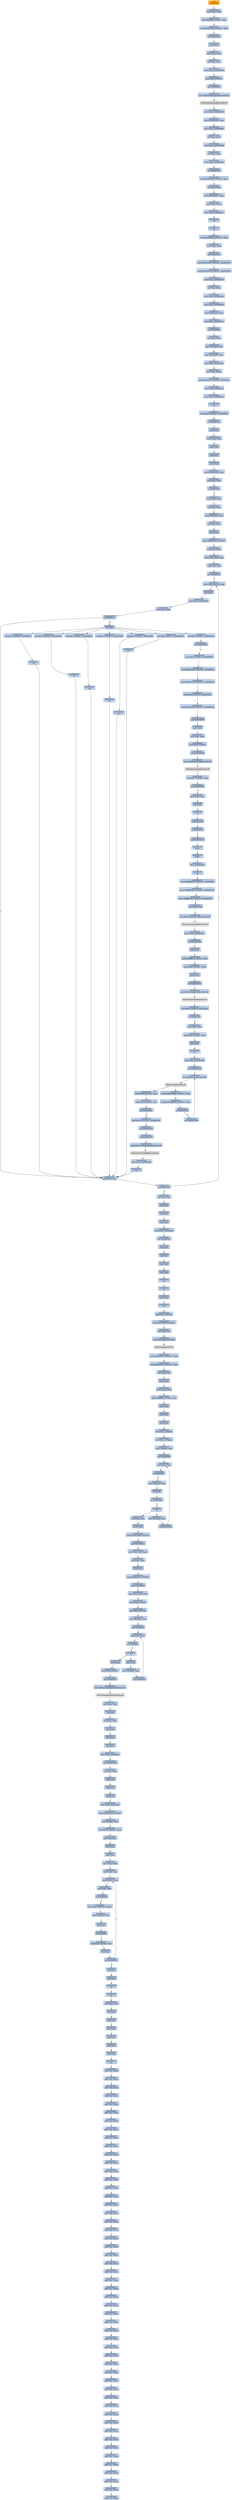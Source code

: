 digraph G {
node[shape=rectangle,style=filled,fillcolor=lightsteelblue,color=lightsteelblue]
bgcolor="transparent"
a0x004035c8pushl_ebp[label="start\npushl %ebp",fillcolor="orange",color="lightgrey"];
a0x004035c9movl_esp_ebp[label="0x004035c9\nmovl %esp, %ebp"];
a0x004035cbaddl_0xfffffff0UINT8_esp[label="0x004035cb\naddl $0xfffffff0<UINT8>, %esp"];
a0x004035cemovl_0x403580UINT32_eax[label="0x004035ce\nmovl $0x403580<UINT32>, %eax"];
a0x004035d3call_0x00403314[label="0x004035d3\ncall 0x00403314"];
a0x00403314pushl_ebx[label="0x00403314\npushl %ebx"];
a0x00403315movl_eax_ebx[label="0x00403315\nmovl %eax, %ebx"];
a0x00403317xorl_eax_eax[label="0x00403317\nxorl %eax, %eax"];
a0x00403319movl_eax_0x00404084[label="0x00403319\nmovl %eax, 0x00404084"];
a0x0040331epushl_0x0UINT8[label="0x0040331e\npushl $0x0<UINT8>"];
a0x00403320call_0x00403250[label="0x00403320\ncall 0x00403250"];
a0x00403250jmp_GetModuleHandleA_kernel32_dll[label="0x00403250\njmp GetModuleHandleA@kernel32.dll"];
GetModuleHandleA_kernel32_dll[label="GetModuleHandleA@kernel32.dll",fillcolor="lightgrey",color="lightgrey"];
a0x00403325movl_eax_0x00405650[label="0x00403325\nmovl %eax, 0x00405650"];
a0x0040332amovl_0x00405650_eax[label="0x0040332a\nmovl 0x00405650, %eax"];
a0x0040332fmovl_eax_0x0040408c[label="0x0040332f\nmovl %eax, 0x0040408c"];
a0x00403334xorl_eax_eax[label="0x00403334\nxorl %eax, %eax"];
a0x00403336movl_eax_0x00404090[label="0x00403336\nmovl %eax, 0x00404090"];
a0x0040333bxorl_eax_eax[label="0x0040333b\nxorl %eax, %eax"];
a0x0040333dmovl_eax_0x00404094[label="0x0040333d\nmovl %eax, 0x00404094"];
a0x00403342call_0x00403308[label="0x00403342\ncall 0x00403308"];
a0x00403308movl_0x404088UINT32_eax[label="0x00403308\nmovl $0x404088<UINT32>, %eax"];
a0x0040330dcall_0x00403034[label="0x0040330d\ncall 0x00403034"];
a0x00403034movl_0x0040401c_edx[label="0x00403034\nmovl 0x0040401c, %edx"];
a0x0040303amovl_edx_eax_[label="0x0040303a\nmovl %edx, (%eax)"];
a0x0040303cmovl_eax_0x0040401c[label="0x0040303c\nmovl %eax, 0x0040401c"];
a0x00403041ret[label="0x00403041\nret"];
a0x00403312ret[label="0x00403312\nret"];
a0x00403347movl_0x404088UINT32_edx[label="0x00403347\nmovl $0x404088<UINT32>, %edx"];
a0x0040334cmovl_ebx_eax[label="0x0040334c\nmovl %ebx, %eax"];
a0x0040334ecall_0x00402ca4[label="0x0040334e\ncall 0x00402ca4"];
a0x00402ca4movl_0x401008UINT32_0x00405010[label="0x00402ca4\nmovl $0x401008<UINT32>, 0x00405010"];
a0x00402caemovl_0x401010UINT32_0x00405014[label="0x00402cae\nmovl $0x401010<UINT32>, 0x00405014"];
a0x00402cb8movl_eax_0x00405628[label="0x00402cb8\nmovl %eax, 0x00405628"];
a0x00402cbdxorl_eax_eax[label="0x00402cbd\nxorl %eax, %eax"];
a0x00402cbfmovl_eax_0x0040562c[label="0x00402cbf\nmovl %eax, 0x0040562c"];
a0x00402cc4movl_edx_0x00405630[label="0x00402cc4\nmovl %edx, 0x00405630"];
a0x00402ccamovl_0x4edx__eax[label="0x00402cca\nmovl 0x4(%edx), %eax"];
a0x00402ccdmovl_eax_0x0040501c[label="0x00402ccd\nmovl %eax, 0x0040501c"];
a0x00402cd2call_0x00402b9c[label="0x00402cd2\ncall 0x00402b9c"];
a0x00402b9cxorl_edx_edx[label="0x00402b9c\nxorl %edx, %edx"];
a0x00402b9eleal__12ebp__eax[label="0x00402b9e\nleal -12(%ebp), %eax"];
a0x00402ba1movl_fs_edx__ecx[label="0x00402ba1\nmovl %fs:(%edx), %ecx"];
a0x00402ba4movl_eax_fs_edx_[label="0x00402ba4\nmovl %eax, %fs:(%edx)"];
a0x00402ba7movl_ecx_eax_[label="0x00402ba7\nmovl %ecx, (%eax)"];
a0x00402ba9movl_0x402afcUINT32_0x4eax_[label="0x00402ba9\nmovl $0x402afc<UINT32>, 0x4(%eax)"];
a0x00402bb0movl_ebp_0x8eax_[label="0x00402bb0\nmovl %ebp, 0x8(%eax)"];
a0x00402bb3movl_eax_0x00405624[label="0x00402bb3\nmovl %eax, 0x00405624"];
a0x00402bb8ret[label="0x00402bb8\nret"];
a0x00402cd7movb_0x0UINT8_0x00405024[label="0x00402cd7\nmovb $0x0<UINT8>, 0x00405024"];
a0x00402cdecall_0x00402c44[label="0x00402cde\ncall 0x00402c44"];
a0x00402c44pushl_ebp[label="0x00402c44\npushl %ebp"];
a0x00402c45movl_esp_ebp[label="0x00402c45\nmovl %esp, %ebp"];
a0x00402c47pushl_ebx[label="0x00402c47\npushl %ebx"];
a0x00402c48pushl_esi[label="0x00402c48\npushl %esi"];
a0x00402c49pushl_edi[label="0x00402c49\npushl %edi"];
a0x00402c4amovl_0x00405628_eax[label="0x00402c4a\nmovl 0x00405628, %eax"];
a0x00402c4ftestl_eax_eax[label="0x00402c4f\ntestl %eax, %eax"];
a0x00402c51je_0x00402c9e[label="0x00402c51\nje 0x00402c9e"];
a0x00402c53movl_eax__esi[label="0x00402c53\nmovl (%eax), %esi"];
a0x00402c55xorl_ebx_ebx[label="0x00402c55\nxorl %ebx, %ebx"];
a0x00402c57movl_0x4eax__edi[label="0x00402c57\nmovl 0x4(%eax), %edi"];
a0x00402c5axorl_edx_edx[label="0x00402c5a\nxorl %edx, %edx"];
a0x00402c5cpushl_ebp[label="0x00402c5c\npushl %ebp"];
a0x00402c5dpushl_0x402c8aUINT32[label="0x00402c5d\npushl $0x402c8a<UINT32>"];
a0x00402c62pushl_fs_edx_[label="0x00402c62\npushl %fs:(%edx)"];
a0x00402c65movl_esp_fs_edx_[label="0x00402c65\nmovl %esp, %fs:(%edx)"];
a0x00402c68cmpl_ebx_esi[label="0x00402c68\ncmpl %ebx, %esi"];
a0x00402c6ajle_0x00402c80[label="0x00402c6a\njle 0x00402c80"];
a0x00402c6cmovl_ediebx8__eax[label="0x00402c6c\nmovl (%edi,%ebx,8), %eax"];
a0x00402c6fincl_ebx[label="0x00402c6f\nincl %ebx"];
a0x00402c70movl_ebx_0x0040562c[label="0x00402c70\nmovl %ebx, 0x0040562c"];
a0x00402c76testl_eax_eax[label="0x00402c76\ntestl %eax, %eax"];
a0x00402c78je_0x00402c7c[label="0x00402c78\nje 0x00402c7c"];
a0x00402c7acall_eax[label="0x00402c7a\ncall %eax"];
a0x00403388subl_0x1UINT8_0x00405654[label="0x00403388\nsubl $0x1<UINT8>, 0x00405654"];
a0x0040338fret[label="0x0040338f\nret"];
a0x00402c7ccmpl_ebx_esi[label="0x00402c7c\ncmpl %ebx, %esi"];
a0x00402c7ejg_0x00402c6c[label="0x00402c7e\njg 0x00402c6c"];
a0x0040317csubl_0x1UINT8_0x004055a4[label="0x0040317c\nsubl $0x1<UINT8>, 0x004055a4"];
a0x00403183jae_0x0040324e[label="0x00403183\njae 0x0040324e"];
a0x00403189movb_0x2UINT8_0x00404008[label="0x00403189\nmovb $0x2<UINT8>, 0x00404008"];
a0x00403190movl_0x401008UINT32_0x00405010[label="0x00403190\nmovl $0x401008<UINT32>, 0x00405010"];
a0x0040319amovl_0x401010UINT32_0x00405014[label="0x0040319a\nmovl $0x401010<UINT32>, 0x00405014"];
a0x004031a4movb_0x2UINT8_0x00405036[label="0x004031a4\nmovb $0x2<UINT8>, 0x00405036"];
a0x004031abmovl_0x402fd0UINT32_0x00405000[label="0x004031ab\nmovl $0x402fd0<UINT32>, 0x00405000"];
a0x004031b5call_0x00402660[label="0x004031b5\ncall 0x00402660"];
a0x00402660pushl_ebx[label="0x00402660\npushl %ebx"];
a0x00402661xorl_ebx_ebx[label="0x00402661\nxorl %ebx, %ebx"];
a0x00402663pushl_0x0UINT8[label="0x00402663\npushl $0x0<UINT8>"];
a0x00402665call_0x00402658[label="0x00402665\ncall 0x00402658"];
a0x00402658jmp_GetKeyboardType_user32_dll[label="0x00402658\njmp GetKeyboardType@user32.dll"];
GetKeyboardType_user32_dll[label="GetKeyboardType@user32.dll",fillcolor="lightgrey",color="lightgrey"];
a0x0040266acmpl_0x7UINT8_eax[label="0x0040266a\ncmpl $0x7<UINT8>, %eax"];
a0x0040266djne_0x0040268b[label="0x0040266d\njne 0x0040268b"];
a0x0040268bmovl_ebx_eax[label="0x0040268b\nmovl %ebx, %eax"];
a0x0040268dpopl_ebx[label="0x0040268d\npopl %ebx"];
a0x0040268eret[label="0x0040268e\nret"];
a0x004031batestb_al_al[label="0x004031ba\ntestb %al, %al"];
a0x004031bcje_0x004031c3[label="0x004031bc\nje 0x004031c3"];
a0x004031c3call_0x00402754[label="0x004031c3\ncall 0x00402754"];
a0x00402754fninit_[label="0x00402754\nfninit "];
a0x00402756fwait_[label="0x00402756\nfwait "];
a0x00402757fldcw_0x0040400c[label="0x00402757\nfldcw 0x0040400c"];
a0x0040275dret[label="0x0040275d\nret"];
a0x004031c8movw_0xffffd7b0UINT16_0x0040503c[label="0x004031c8\nmovw $0xffffd7b0<UINT16>, 0x0040503c"];
a0x004031d1movw_0xffffd7b0UINT16_0x00405208[label="0x004031d1\nmovw $0xffffd7b0<UINT16>, 0x00405208"];
a0x004031damovw_0xffffd7b0UINT16_0x004053d4[label="0x004031da\nmovw $0xffffd7b0<UINT16>, 0x004053d4"];
a0x004031e3call_0x00401040[label="0x004031e3\ncall 0x00401040"];
a0x00401040jmp_GetCommandLineA_kernel32_dll[label="0x00401040\njmp GetCommandLineA@kernel32.dll"];
GetCommandLineA_kernel32_dll[label="GetCommandLineA@kernel32.dll",fillcolor="lightgrey",color="lightgrey"];
a0x004031e8movl_eax_0x0040502c[label="0x004031e8\nmovl %eax, 0x0040502c"];
a0x004031edcall_0x00401088[label="0x004031ed\ncall 0x00401088"];
a0x00401088pushl_ebx[label="0x00401088\npushl %ebx"];
a0x00401089addl_0xffffffbcUINT8_esp[label="0x00401089\naddl $0xffffffbc<UINT8>, %esp"];
a0x0040108cmovl_0xaUINT32_ebx[label="0x0040108c\nmovl $0xa<UINT32>, %ebx"];
a0x00401091pushl_esp[label="0x00401091\npushl %esp"];
a0x00401092call_0x00401050[label="0x00401092\ncall 0x00401050"];
a0x00401050jmp_GetStartupInfoA_kernel32_dll[label="0x00401050\njmp GetStartupInfoA@kernel32.dll"];
GetStartupInfoA_kernel32_dll[label="GetStartupInfoA@kernel32.dll",fillcolor="lightgrey",color="lightgrey"];
a0x00401097testb_0x1UINT8_0x2cesp_[label="0x00401097\ntestb $0x1<UINT8>, 0x2c(%esp)"];
a0x0040109cje_0x004010a3[label="0x0040109c\nje 0x004010a3"];
a0x004010a3movl_ebx_eax[label="0x004010a3\nmovl %ebx, %eax"];
a0x004010a5addl_0x44UINT8_esp[label="0x004010a5\naddl $0x44<UINT8>, %esp"];
a0x004010a8popl_ebx[label="0x004010a8\npopl %ebx"];
a0x004010a9ret[label="0x004010a9\nret"];
a0x004031f2movl_eax_0x00405028[label="0x004031f2\nmovl %eax, 0x00405028"];
a0x004031f7call_0x00401080[label="0x004031f7\ncall 0x00401080"];
a0x00401080jmp_GetVersion_kernel32_dll[label="0x00401080\njmp GetVersion@kernel32.dll"];
GetVersion_kernel32_dll[label="GetVersion@kernel32.dll",fillcolor="lightgrey",color="lightgrey"];
a0x004031fcandl_0x80000000UINT32_eax[label="0x004031fc\nandl $0x80000000<UINT32>, %eax"];
a0x00403201cmpl_0x80000000UINT32_eax[label="0x00403201\ncmpl $0x80000000<UINT32>, %eax"];
a0x00403206je_0x00403235[label="0x00403206\nje 0x00403235"];
a0x00403208call_0x00401080[label="0x00403208\ncall 0x00401080"];
a0x0040320dandl_0xffUINT32_eax[label="0x0040320d\nandl $0xff<UINT32>, %eax"];
a0x00403212cmpw_0x4UINT8_ax[label="0x00403212\ncmpw $0x4<UINT8>, %ax"];
a0x00403216jbe_0x00403224[label="0x00403216\njbe 0x00403224"];
a0x00403218movl_0x3UINT32_0x004055a8[label="0x00403218\nmovl $0x3<UINT32>, 0x004055a8"];
a0x00403222jmp_0x00403244[label="0x00403222\njmp 0x00403244"];
a0x00403244call_0x00401078[label="0x00403244\ncall 0x00401078"];
a0x00401078jmp_GetCurrentThreadId_kernel32_dll[label="0x00401078\njmp GetCurrentThreadId@kernel32.dll"];
GetCurrentThreadId_kernel32_dll[label="GetCurrentThreadId@kernel32.dll",fillcolor="lightgrey",color="lightgrey"];
a0x00403249movl_eax_0x00405020[label="0x00403249\nmovl %eax, 0x00405020"];
a0x0040324eret[label="0x0040324e\nret"];
a0x004033c0subl_0x1UINT8_0x0040565c[label="0x004033c0\nsubl $0x1<UINT8>, 0x0040565c"];
a0x004033c7ret[label="0x004033c7\nret"];
a0x00403400subl_0x1UINT8_0x00405660[label="0x00403400\nsubl $0x1<UINT8>, 0x00405660"];
a0x00403407ret[label="0x00403407\nret"];
a0x00403438subl_0x1UINT8_0x00405664[label="0x00403438\nsubl $0x1<UINT8>, 0x00405664"];
a0x0040343fret[label="0x0040343f\nret"];
a0x00403470subl_0x1UINT8_0x00405668[label="0x00403470\nsubl $0x1<UINT8>, 0x00405668"];
a0x00403477ret[label="0x00403477\nret"];
a0x004034b0subl_0x1UINT8_0x0040566c[label="0x004034b0\nsubl $0x1<UINT8>, 0x0040566c"];
a0x004034b7ret[label="0x004034b7\nret"];
a0x00402c80xorl_eax_eax[label="0x00402c80\nxorl %eax, %eax"];
a0x00402c82popl_edx[label="0x00402c82\npopl %edx"];
a0x00402c83popl_ecx[label="0x00402c83\npopl %ecx"];
a0x00402c84popl_ecx[label="0x00402c84\npopl %ecx"];
a0x00402c85movl_edx_fs_eax_[label="0x00402c85\nmovl %edx, %fs:(%eax)"];
a0x00402c88jmp_0x00402c9e[label="0x00402c88\njmp 0x00402c9e"];
a0x00402c9epopl_edi[label="0x00402c9e\npopl %edi"];
a0x00402c9fpopl_esi[label="0x00402c9f\npopl %esi"];
a0x00402ca0popl_ebx[label="0x00402ca0\npopl %ebx"];
a0x00402ca1popl_ebp[label="0x00402ca1\npopl %ebp"];
a0x00402ca2ret[label="0x00402ca2\nret"];
a0x00402ce3ret[label="0x00402ce3\nret"];
a0x00403353popl_ebx[label="0x00403353\npopl %ebx"];
a0x00403354ret[label="0x00403354\nret"];
a0x004035d8pushl_0x3UINT8[label="0x004035d8\npushl $0x3<UINT8>"];
a0x004035dapushl_0x403608UINT32[label="0x004035da\npushl $0x403608<UINT32>"];
a0x004035dfcall_0x004033c8[label="0x004035df\ncall 0x004033c8"];
a0x004033c8jmp_WinExec_kernel32_dll[label="0x004033c8\njmp WinExec@kernel32.dll"];
WinExec_kernel32_dll[label="WinExec@kernel32.dll",fillcolor="lightgrey",color="lightgrey"];
a0x004035e4movl_0x403660UINT32_edx[label="0x004035e4\nmovl $0x403660<UINT32>, %edx"];
a0x004035e9movl_0x40367cUINT32_eax[label="0x004035e9\nmovl $0x40367c<UINT32>, %eax"];
a0x004035eecall_0x004034b8[label="0x004035ee\ncall 0x004034b8"];
a0x004034b8pushl_ebp[label="0x004034b8\npushl %ebp"];
a0x004034b9movl_esp_ebp[label="0x004034b9\nmovl %esp, %ebp"];
a0x004034bbaddl_0xfffffff8UINT8_esp[label="0x004034bb\naddl $0xfffffff8<UINT8>, %esp"];
a0x004034bepushl_ebx[label="0x004034be\npushl %ebx"];
a0x004034bfpushl_esi[label="0x004034bf\npushl %esi"];
a0x004034c0pushl_edi[label="0x004034c0\npushl %edi"];
a0x004034c1movl_edx__8ebp_[label="0x004034c1\nmovl %edx, -8(%ebp)"];
a0x004034c4movl_eax__4ebp_[label="0x004034c4\nmovl %eax, -4(%ebp)"];
a0x004034c7movl__4ebp__eax[label="0x004034c7\nmovl -4(%ebp), %eax"];
a0x004034cacall_0x00402fb4[label="0x004034ca\ncall 0x00402fb4"];
a0x00402fb4testl_eax_eax[label="0x00402fb4\ntestl %eax, %eax"];
a0x00402fb6je_0x00402fc2[label="0x00402fb6\nje 0x00402fc2"];
a0x00402fb8movl__8eax__edx[label="0x00402fb8\nmovl -8(%eax), %edx"];
a0x00402fbbincl_edx[label="0x00402fbb\nincl %edx"];
a0x00402fbcjle_0x00402fc2[label="0x00402fbc\njle 0x00402fc2"];
a0x00402fc2ret[label="0x00402fc2\nret"];
a0x004034cfmovl__8ebp__eax[label="0x004034cf\nmovl -8(%ebp), %eax"];
a0x004034d2call_0x00402fb4[label="0x004034d2\ncall 0x00402fb4"];
a0x004034d7xorl_eax_eax[label="0x004034d7\nxorl %eax, %eax"];
a0x004034d9pushl_ebp[label="0x004034d9\npushl %ebp"];
a0x004034dapushl_0x403546UINT32[label="0x004034da\npushl $0x403546<UINT32>"];
a0x004034dfpushl_fs_eax_[label="0x004034df\npushl %fs:(%eax)"];
a0x004034e2movl_esp_fs_eax_[label="0x004034e2\nmovl %esp, %fs:(%eax)"];
a0x004034e5xorl_eax_eax[label="0x004034e5\nxorl %eax, %eax"];
a0x004034e7pushl_ebp[label="0x004034e7\npushl %ebp"];
a0x004034e8pushl_0x40351fUINT32[label="0x004034e8\npushl $0x40351f<UINT32>"];
a0x004034edpushl_fs_eax_[label="0x004034ed\npushl %fs:(%eax)"];
a0x004034f0movl_esp_fs_eax_[label="0x004034f0\nmovl %esp, %fs:(%eax)"];
a0x004034f3pushl_0x0UINT8[label="0x004034f3\npushl $0x0<UINT8>"];
a0x004034f5pushl_0x0UINT8[label="0x004034f5\npushl $0x0<UINT8>"];
a0x004034f7movl__8ebp__eax[label="0x004034f7\nmovl -8(%ebp), %eax"];
a0x004034facall_0x00402fc4[label="0x004034fa\ncall 0x00402fc4"];
a0x00402fc4testl_eax_eax[label="0x00402fc4\ntestl %eax, %eax"];
a0x00402fc6je_0x00402fca[label="0x00402fc6\nje 0x00402fca"];
a0x00402fc8ret[label="0x00402fc8\nret"];
a0x004034ffpushl_eax[label="0x004034ff\npushl %eax"];
a0x00403500movl__4ebp__eax[label="0x00403500\nmovl -4(%ebp), %eax"];
a0x00403503call_0x00402fc4[label="0x00403503\ncall 0x00402fc4"];
a0x00403508pushl_eax[label="0x00403508\npushl %eax"];
a0x00403509pushl_0x0UINT8[label="0x00403509\npushl $0x0<UINT8>"];
a0x0040350bcall_0x00403478[label="0x0040350b\ncall 0x00403478"];
a0x00403478jmp_URLDownloadToFileA_urlmon_dll[label="0x00403478\njmp URLDownloadToFileA@urlmon.dll"];
URLDownloadToFileA_urlmon_dll[label="URLDownloadToFileA@urlmon.dll",fillcolor="lightgrey",color="lightgrey"];
a0x00403510testl_eax_eax[label="0x00403510\ntestl %eax, %eax"];
a0x00403512sete_bl[label="0x00403512\nsete %bl"];
a0x00403515xorl_eax_eax[label="0x00403515\nxorl %eax, %eax"];
a0x00403517popl_edx[label="0x00403517\npopl %edx"];
a0x00403518popl_ecx[label="0x00403518\npopl %ecx"];
a0x00403519popl_ecx[label="0x00403519\npopl %ecx"];
a0x0040351amovl_edx_fs_eax_[label="0x0040351a\nmovl %edx, %fs:(%eax)"];
a0x0040351djmp_0x0040352b[label="0x0040351d\njmp 0x0040352b"];
a0x0040352bxorl_eax_eax[label="0x0040352b\nxorl %eax, %eax"];
a0x0040352dpopl_edx[label="0x0040352d\npopl %edx"];
a0x0040352epopl_ecx[label="0x0040352e\npopl %ecx"];
a0x0040352fpopl_ecx[label="0x0040352f\npopl %ecx"];
a0x00403530movl_edx_fs_eax_[label="0x00403530\nmovl %edx, %fs:(%eax)"];
a0x00403533pushl_0x40354dUINT32[label="0x00403533\npushl $0x40354d<UINT32>"];
a0x00403538leal__8ebp__eax[label="0x00403538\nleal -8(%ebp), %eax"];
a0x0040353bmovl_0x2UINT32_edx[label="0x0040353b\nmovl $0x2<UINT32>, %edx"];
a0x00403540call_0x00402f10[label="0x00403540\ncall 0x00402f10"];
a0x00402f10pushl_ebx[label="0x00402f10\npushl %ebx"];
a0x00402f11pushl_esi[label="0x00402f11\npushl %esi"];
a0x00402f12movl_eax_ebx[label="0x00402f12\nmovl %eax, %ebx"];
a0x00402f14movl_edx_esi[label="0x00402f14\nmovl %edx, %esi"];
a0x00402f16movl_ebx__edx[label="0x00402f16\nmovl (%ebx), %edx"];
a0x00402f18testl_edx_edx[label="0x00402f18\ntestl %edx, %edx"];
a0x00402f1aje_0x00402f36[label="0x00402f1a\nje 0x00402f36"];
a0x00402f1cmovl_0x0UINT32_ebx_[label="0x00402f1c\nmovl $0x0<UINT32>, (%ebx)"];
a0x00402f22movl__8edx__ecx[label="0x00402f22\nmovl -8(%edx), %ecx"];
a0x00402f25decl_ecx[label="0x00402f25\ndecl %ecx"];
a0x00402f26jl_0x00402f36[label="0x00402f26\njl 0x00402f36"];
a0x00402f36addl_0x4UINT8_ebx[label="0x00402f36\naddl $0x4<UINT8>, %ebx"];
a0x00402f39decl_esi[label="0x00402f39\ndecl %esi"];
a0x00402f3ajne_0x00402f16[label="0x00402f3a\njne 0x00402f16"];
a0x00402f3cpopl_esi[label="0x00402f3c\npopl %esi"];
a0x00402f3dpopl_ebx[label="0x00402f3d\npopl %ebx"];
a0x00402f3eret[label="0x00402f3e\nret"];
a0x00403545ret[label="0x00403545\nret"];
a0x0040354dmovl_ebx_eax[label="0x0040354d\nmovl %ebx, %eax"];
a0x0040354fpopl_edi[label="0x0040354f\npopl %edi"];
a0x00403550popl_esi[label="0x00403550\npopl %esi"];
a0x00403551popl_ebx[label="0x00403551\npopl %ebx"];
a0x00403552popl_ecx[label="0x00403552\npopl %ecx"];
a0x00403553popl_ecx[label="0x00403553\npopl %ecx"];
a0x00403554popl_ebp[label="0x00403554\npopl %ebp"];
a0x00403555ret[label="0x00403555\nret"];
a0x00000000addb_al_eax_[label="0x00000000\naddb %al, (%eax)"];
a0x00000002addb_al_eax_[label="0x00000002\naddb %al, (%eax)"];
a0x00000004addb_al_eax_[label="0x00000004\naddb %al, (%eax)"];
a0x00000006addb_al_eax_[label="0x00000006\naddb %al, (%eax)"];
a0x00000008addb_al_eax_[label="0x00000008\naddb %al, (%eax)"];
a0x0000000aaddb_al_eax_[label="0x0000000a\naddb %al, (%eax)"];
a0x0000000caddb_al_eax_[label="0x0000000c\naddb %al, (%eax)"];
a0x0000000eaddb_al_eax_[label="0x0000000e\naddb %al, (%eax)"];
a0x00000010addb_al_eax_[label="0x00000010\naddb %al, (%eax)"];
a0x00000012addb_al_eax_[label="0x00000012\naddb %al, (%eax)"];
a0x00000014addb_al_eax_[label="0x00000014\naddb %al, (%eax)"];
a0x00000016addb_al_eax_[label="0x00000016\naddb %al, (%eax)"];
a0x00000018addb_al_eax_[label="0x00000018\naddb %al, (%eax)"];
a0x0000001aaddb_al_eax_[label="0x0000001a\naddb %al, (%eax)"];
a0x0000001caddb_al_eax_[label="0x0000001c\naddb %al, (%eax)"];
a0x0000001eaddb_al_eax_[label="0x0000001e\naddb %al, (%eax)"];
a0x00000020addb_al_eax_[label="0x00000020\naddb %al, (%eax)"];
a0x00000022addb_al_eax_[label="0x00000022\naddb %al, (%eax)"];
a0x00000024addb_al_eax_[label="0x00000024\naddb %al, (%eax)"];
a0x00000026addb_al_eax_[label="0x00000026\naddb %al, (%eax)"];
a0x00000028addb_al_eax_[label="0x00000028\naddb %al, (%eax)"];
a0x0000002aaddb_al_eax_[label="0x0000002a\naddb %al, (%eax)"];
a0x0000002caddb_al_eax_[label="0x0000002c\naddb %al, (%eax)"];
a0x0000002eaddb_al_eax_[label="0x0000002e\naddb %al, (%eax)"];
a0x00000030addb_al_eax_[label="0x00000030\naddb %al, (%eax)"];
a0x00000032addb_al_eax_[label="0x00000032\naddb %al, (%eax)"];
a0x00000034addb_al_eax_[label="0x00000034\naddb %al, (%eax)"];
a0x00000036addb_al_eax_[label="0x00000036\naddb %al, (%eax)"];
a0x00000038addb_al_eax_[label="0x00000038\naddb %al, (%eax)"];
a0x0000003aaddb_al_eax_[label="0x0000003a\naddb %al, (%eax)"];
a0x0000003caddb_al_eax_[label="0x0000003c\naddb %al, (%eax)"];
a0x0000003eaddb_al_eax_[label="0x0000003e\naddb %al, (%eax)"];
a0x00000040addb_al_eax_[label="0x00000040\naddb %al, (%eax)"];
a0x00000042addb_al_eax_[label="0x00000042\naddb %al, (%eax)"];
a0x00000044addb_al_eax_[label="0x00000044\naddb %al, (%eax)"];
a0x00000046addb_al_eax_[label="0x00000046\naddb %al, (%eax)"];
a0x00000048addb_al_eax_[label="0x00000048\naddb %al, (%eax)"];
a0x0000004aaddb_al_eax_[label="0x0000004a\naddb %al, (%eax)"];
a0x0000004caddb_al_eax_[label="0x0000004c\naddb %al, (%eax)"];
a0x0000004eaddb_al_eax_[label="0x0000004e\naddb %al, (%eax)"];
a0x00000050addb_al_eax_[label="0x00000050\naddb %al, (%eax)"];
a0x00000052addb_al_eax_[label="0x00000052\naddb %al, (%eax)"];
a0x00000054addb_al_eax_[label="0x00000054\naddb %al, (%eax)"];
a0x00000056addb_al_eax_[label="0x00000056\naddb %al, (%eax)"];
a0x00000058addb_al_eax_[label="0x00000058\naddb %al, (%eax)"];
a0x0000005aaddb_al_eax_[label="0x0000005a\naddb %al, (%eax)"];
a0x0000005caddb_al_eax_[label="0x0000005c\naddb %al, (%eax)"];
a0x0000005eaddb_al_eax_[label="0x0000005e\naddb %al, (%eax)"];
a0x00000060addb_al_eax_[label="0x00000060\naddb %al, (%eax)"];
a0x00000062addb_al_eax_[label="0x00000062\naddb %al, (%eax)"];
a0x00000064addb_al_eax_[label="0x00000064\naddb %al, (%eax)"];
a0x00000066addb_al_eax_[label="0x00000066\naddb %al, (%eax)"];
a0x004035c8pushl_ebp -> a0x004035c9movl_esp_ebp [color="#000000"];
a0x004035c9movl_esp_ebp -> a0x004035cbaddl_0xfffffff0UINT8_esp [color="#000000"];
a0x004035cbaddl_0xfffffff0UINT8_esp -> a0x004035cemovl_0x403580UINT32_eax [color="#000000"];
a0x004035cemovl_0x403580UINT32_eax -> a0x004035d3call_0x00403314 [color="#000000"];
a0x004035d3call_0x00403314 -> a0x00403314pushl_ebx [color="#000000"];
a0x00403314pushl_ebx -> a0x00403315movl_eax_ebx [color="#000000"];
a0x00403315movl_eax_ebx -> a0x00403317xorl_eax_eax [color="#000000"];
a0x00403317xorl_eax_eax -> a0x00403319movl_eax_0x00404084 [color="#000000"];
a0x00403319movl_eax_0x00404084 -> a0x0040331epushl_0x0UINT8 [color="#000000"];
a0x0040331epushl_0x0UINT8 -> a0x00403320call_0x00403250 [color="#000000"];
a0x00403320call_0x00403250 -> a0x00403250jmp_GetModuleHandleA_kernel32_dll [color="#000000"];
a0x00403250jmp_GetModuleHandleA_kernel32_dll -> GetModuleHandleA_kernel32_dll [color="#000000"];
GetModuleHandleA_kernel32_dll -> a0x00403325movl_eax_0x00405650 [color="#000000"];
a0x00403325movl_eax_0x00405650 -> a0x0040332amovl_0x00405650_eax [color="#000000"];
a0x0040332amovl_0x00405650_eax -> a0x0040332fmovl_eax_0x0040408c [color="#000000"];
a0x0040332fmovl_eax_0x0040408c -> a0x00403334xorl_eax_eax [color="#000000"];
a0x00403334xorl_eax_eax -> a0x00403336movl_eax_0x00404090 [color="#000000"];
a0x00403336movl_eax_0x00404090 -> a0x0040333bxorl_eax_eax [color="#000000"];
a0x0040333bxorl_eax_eax -> a0x0040333dmovl_eax_0x00404094 [color="#000000"];
a0x0040333dmovl_eax_0x00404094 -> a0x00403342call_0x00403308 [color="#000000"];
a0x00403342call_0x00403308 -> a0x00403308movl_0x404088UINT32_eax [color="#000000"];
a0x00403308movl_0x404088UINT32_eax -> a0x0040330dcall_0x00403034 [color="#000000"];
a0x0040330dcall_0x00403034 -> a0x00403034movl_0x0040401c_edx [color="#000000"];
a0x00403034movl_0x0040401c_edx -> a0x0040303amovl_edx_eax_ [color="#000000"];
a0x0040303amovl_edx_eax_ -> a0x0040303cmovl_eax_0x0040401c [color="#000000"];
a0x0040303cmovl_eax_0x0040401c -> a0x00403041ret [color="#000000"];
a0x00403041ret -> a0x00403312ret [color="#000000"];
a0x00403312ret -> a0x00403347movl_0x404088UINT32_edx [color="#000000"];
a0x00403347movl_0x404088UINT32_edx -> a0x0040334cmovl_ebx_eax [color="#000000"];
a0x0040334cmovl_ebx_eax -> a0x0040334ecall_0x00402ca4 [color="#000000"];
a0x0040334ecall_0x00402ca4 -> a0x00402ca4movl_0x401008UINT32_0x00405010 [color="#000000"];
a0x00402ca4movl_0x401008UINT32_0x00405010 -> a0x00402caemovl_0x401010UINT32_0x00405014 [color="#000000"];
a0x00402caemovl_0x401010UINT32_0x00405014 -> a0x00402cb8movl_eax_0x00405628 [color="#000000"];
a0x00402cb8movl_eax_0x00405628 -> a0x00402cbdxorl_eax_eax [color="#000000"];
a0x00402cbdxorl_eax_eax -> a0x00402cbfmovl_eax_0x0040562c [color="#000000"];
a0x00402cbfmovl_eax_0x0040562c -> a0x00402cc4movl_edx_0x00405630 [color="#000000"];
a0x00402cc4movl_edx_0x00405630 -> a0x00402ccamovl_0x4edx__eax [color="#000000"];
a0x00402ccamovl_0x4edx__eax -> a0x00402ccdmovl_eax_0x0040501c [color="#000000"];
a0x00402ccdmovl_eax_0x0040501c -> a0x00402cd2call_0x00402b9c [color="#000000"];
a0x00402cd2call_0x00402b9c -> a0x00402b9cxorl_edx_edx [color="#000000"];
a0x00402b9cxorl_edx_edx -> a0x00402b9eleal__12ebp__eax [color="#000000"];
a0x00402b9eleal__12ebp__eax -> a0x00402ba1movl_fs_edx__ecx [color="#000000"];
a0x00402ba1movl_fs_edx__ecx -> a0x00402ba4movl_eax_fs_edx_ [color="#000000"];
a0x00402ba4movl_eax_fs_edx_ -> a0x00402ba7movl_ecx_eax_ [color="#000000"];
a0x00402ba7movl_ecx_eax_ -> a0x00402ba9movl_0x402afcUINT32_0x4eax_ [color="#000000"];
a0x00402ba9movl_0x402afcUINT32_0x4eax_ -> a0x00402bb0movl_ebp_0x8eax_ [color="#000000"];
a0x00402bb0movl_ebp_0x8eax_ -> a0x00402bb3movl_eax_0x00405624 [color="#000000"];
a0x00402bb3movl_eax_0x00405624 -> a0x00402bb8ret [color="#000000"];
a0x00402bb8ret -> a0x00402cd7movb_0x0UINT8_0x00405024 [color="#000000"];
a0x00402cd7movb_0x0UINT8_0x00405024 -> a0x00402cdecall_0x00402c44 [color="#000000"];
a0x00402cdecall_0x00402c44 -> a0x00402c44pushl_ebp [color="#000000"];
a0x00402c44pushl_ebp -> a0x00402c45movl_esp_ebp [color="#000000"];
a0x00402c45movl_esp_ebp -> a0x00402c47pushl_ebx [color="#000000"];
a0x00402c47pushl_ebx -> a0x00402c48pushl_esi [color="#000000"];
a0x00402c48pushl_esi -> a0x00402c49pushl_edi [color="#000000"];
a0x00402c49pushl_edi -> a0x00402c4amovl_0x00405628_eax [color="#000000"];
a0x00402c4amovl_0x00405628_eax -> a0x00402c4ftestl_eax_eax [color="#000000"];
a0x00402c4ftestl_eax_eax -> a0x00402c51je_0x00402c9e [color="#000000"];
a0x00402c51je_0x00402c9e -> a0x00402c53movl_eax__esi [color="#000000",label="F"];
a0x00402c53movl_eax__esi -> a0x00402c55xorl_ebx_ebx [color="#000000"];
a0x00402c55xorl_ebx_ebx -> a0x00402c57movl_0x4eax__edi [color="#000000"];
a0x00402c57movl_0x4eax__edi -> a0x00402c5axorl_edx_edx [color="#000000"];
a0x00402c5axorl_edx_edx -> a0x00402c5cpushl_ebp [color="#000000"];
a0x00402c5cpushl_ebp -> a0x00402c5dpushl_0x402c8aUINT32 [color="#000000"];
a0x00402c5dpushl_0x402c8aUINT32 -> a0x00402c62pushl_fs_edx_ [color="#000000"];
a0x00402c62pushl_fs_edx_ -> a0x00402c65movl_esp_fs_edx_ [color="#000000"];
a0x00402c65movl_esp_fs_edx_ -> a0x00402c68cmpl_ebx_esi [color="#000000"];
a0x00402c68cmpl_ebx_esi -> a0x00402c6ajle_0x00402c80 [color="#000000"];
a0x00402c6ajle_0x00402c80 -> a0x00402c6cmovl_ediebx8__eax [color="#000000",label="F"];
a0x00402c6cmovl_ediebx8__eax -> a0x00402c6fincl_ebx [color="#000000"];
a0x00402c6fincl_ebx -> a0x00402c70movl_ebx_0x0040562c [color="#000000"];
a0x00402c70movl_ebx_0x0040562c -> a0x00402c76testl_eax_eax [color="#000000"];
a0x00402c76testl_eax_eax -> a0x00402c78je_0x00402c7c [color="#000000"];
a0x00402c78je_0x00402c7c -> a0x00402c7acall_eax [color="#000000",label="F"];
a0x00402c7acall_eax -> a0x00403388subl_0x1UINT8_0x00405654 [color="#000000"];
a0x00403388subl_0x1UINT8_0x00405654 -> a0x0040338fret [color="#000000"];
a0x0040338fret -> a0x00402c7ccmpl_ebx_esi [color="#000000"];
a0x00402c7ccmpl_ebx_esi -> a0x00402c7ejg_0x00402c6c [color="#000000"];
a0x00402c7ejg_0x00402c6c -> a0x00402c6cmovl_ediebx8__eax [color="#000000",label="T"];
a0x00402c7acall_eax -> a0x0040317csubl_0x1UINT8_0x004055a4 [color="#000000"];
a0x0040317csubl_0x1UINT8_0x004055a4 -> a0x00403183jae_0x0040324e [color="#000000"];
a0x00403183jae_0x0040324e -> a0x00403189movb_0x2UINT8_0x00404008 [color="#000000",label="F"];
a0x00403189movb_0x2UINT8_0x00404008 -> a0x00403190movl_0x401008UINT32_0x00405010 [color="#000000"];
a0x00403190movl_0x401008UINT32_0x00405010 -> a0x0040319amovl_0x401010UINT32_0x00405014 [color="#000000"];
a0x0040319amovl_0x401010UINT32_0x00405014 -> a0x004031a4movb_0x2UINT8_0x00405036 [color="#000000"];
a0x004031a4movb_0x2UINT8_0x00405036 -> a0x004031abmovl_0x402fd0UINT32_0x00405000 [color="#000000"];
a0x004031abmovl_0x402fd0UINT32_0x00405000 -> a0x004031b5call_0x00402660 [color="#000000"];
a0x004031b5call_0x00402660 -> a0x00402660pushl_ebx [color="#000000"];
a0x00402660pushl_ebx -> a0x00402661xorl_ebx_ebx [color="#000000"];
a0x00402661xorl_ebx_ebx -> a0x00402663pushl_0x0UINT8 [color="#000000"];
a0x00402663pushl_0x0UINT8 -> a0x00402665call_0x00402658 [color="#000000"];
a0x00402665call_0x00402658 -> a0x00402658jmp_GetKeyboardType_user32_dll [color="#000000"];
a0x00402658jmp_GetKeyboardType_user32_dll -> GetKeyboardType_user32_dll [color="#000000"];
GetKeyboardType_user32_dll -> a0x0040266acmpl_0x7UINT8_eax [color="#000000"];
a0x0040266acmpl_0x7UINT8_eax -> a0x0040266djne_0x0040268b [color="#000000"];
a0x0040266djne_0x0040268b -> a0x0040268bmovl_ebx_eax [color="#000000",label="T"];
a0x0040268bmovl_ebx_eax -> a0x0040268dpopl_ebx [color="#000000"];
a0x0040268dpopl_ebx -> a0x0040268eret [color="#000000"];
a0x0040268eret -> a0x004031batestb_al_al [color="#000000"];
a0x004031batestb_al_al -> a0x004031bcje_0x004031c3 [color="#000000"];
a0x004031bcje_0x004031c3 -> a0x004031c3call_0x00402754 [color="#000000",label="T"];
a0x004031c3call_0x00402754 -> a0x00402754fninit_ [color="#000000"];
a0x00402754fninit_ -> a0x00402756fwait_ [color="#000000"];
a0x00402756fwait_ -> a0x00402757fldcw_0x0040400c [color="#000000"];
a0x00402757fldcw_0x0040400c -> a0x0040275dret [color="#000000"];
a0x0040275dret -> a0x004031c8movw_0xffffd7b0UINT16_0x0040503c [color="#000000"];
a0x004031c8movw_0xffffd7b0UINT16_0x0040503c -> a0x004031d1movw_0xffffd7b0UINT16_0x00405208 [color="#000000"];
a0x004031d1movw_0xffffd7b0UINT16_0x00405208 -> a0x004031damovw_0xffffd7b0UINT16_0x004053d4 [color="#000000"];
a0x004031damovw_0xffffd7b0UINT16_0x004053d4 -> a0x004031e3call_0x00401040 [color="#000000"];
a0x004031e3call_0x00401040 -> a0x00401040jmp_GetCommandLineA_kernel32_dll [color="#000000"];
a0x00401040jmp_GetCommandLineA_kernel32_dll -> GetCommandLineA_kernel32_dll [color="#000000"];
GetCommandLineA_kernel32_dll -> a0x004031e8movl_eax_0x0040502c [color="#000000"];
a0x004031e8movl_eax_0x0040502c -> a0x004031edcall_0x00401088 [color="#000000"];
a0x004031edcall_0x00401088 -> a0x00401088pushl_ebx [color="#000000"];
a0x00401088pushl_ebx -> a0x00401089addl_0xffffffbcUINT8_esp [color="#000000"];
a0x00401089addl_0xffffffbcUINT8_esp -> a0x0040108cmovl_0xaUINT32_ebx [color="#000000"];
a0x0040108cmovl_0xaUINT32_ebx -> a0x00401091pushl_esp [color="#000000"];
a0x00401091pushl_esp -> a0x00401092call_0x00401050 [color="#000000"];
a0x00401092call_0x00401050 -> a0x00401050jmp_GetStartupInfoA_kernel32_dll [color="#000000"];
a0x00401050jmp_GetStartupInfoA_kernel32_dll -> GetStartupInfoA_kernel32_dll [color="#000000"];
GetStartupInfoA_kernel32_dll -> a0x00401097testb_0x1UINT8_0x2cesp_ [color="#000000"];
a0x00401097testb_0x1UINT8_0x2cesp_ -> a0x0040109cje_0x004010a3 [color="#000000"];
a0x0040109cje_0x004010a3 -> a0x004010a3movl_ebx_eax [color="#000000",label="T"];
a0x004010a3movl_ebx_eax -> a0x004010a5addl_0x44UINT8_esp [color="#000000"];
a0x004010a5addl_0x44UINT8_esp -> a0x004010a8popl_ebx [color="#000000"];
a0x004010a8popl_ebx -> a0x004010a9ret [color="#000000"];
a0x004010a9ret -> a0x004031f2movl_eax_0x00405028 [color="#000000"];
a0x004031f2movl_eax_0x00405028 -> a0x004031f7call_0x00401080 [color="#000000"];
a0x004031f7call_0x00401080 -> a0x00401080jmp_GetVersion_kernel32_dll [color="#000000"];
a0x00401080jmp_GetVersion_kernel32_dll -> GetVersion_kernel32_dll [color="#000000"];
GetVersion_kernel32_dll -> a0x004031fcandl_0x80000000UINT32_eax [color="#000000"];
a0x004031fcandl_0x80000000UINT32_eax -> a0x00403201cmpl_0x80000000UINT32_eax [color="#000000"];
a0x00403201cmpl_0x80000000UINT32_eax -> a0x00403206je_0x00403235 [color="#000000"];
a0x00403206je_0x00403235 -> a0x00403208call_0x00401080 [color="#000000",label="F"];
a0x00403208call_0x00401080 -> a0x00401080jmp_GetVersion_kernel32_dll [color="#000000"];
GetVersion_kernel32_dll -> a0x0040320dandl_0xffUINT32_eax [color="#000000"];
a0x0040320dandl_0xffUINT32_eax -> a0x00403212cmpw_0x4UINT8_ax [color="#000000"];
a0x00403212cmpw_0x4UINT8_ax -> a0x00403216jbe_0x00403224 [color="#000000"];
a0x00403216jbe_0x00403224 -> a0x00403218movl_0x3UINT32_0x004055a8 [color="#000000",label="F"];
a0x00403218movl_0x3UINT32_0x004055a8 -> a0x00403222jmp_0x00403244 [color="#000000"];
a0x00403222jmp_0x00403244 -> a0x00403244call_0x00401078 [color="#000000"];
a0x00403244call_0x00401078 -> a0x00401078jmp_GetCurrentThreadId_kernel32_dll [color="#000000"];
a0x00401078jmp_GetCurrentThreadId_kernel32_dll -> GetCurrentThreadId_kernel32_dll [color="#000000"];
GetCurrentThreadId_kernel32_dll -> a0x00403249movl_eax_0x00405020 [color="#000000"];
a0x00403249movl_eax_0x00405020 -> a0x0040324eret [color="#000000"];
a0x0040324eret -> a0x00402c7ccmpl_ebx_esi [color="#000000"];
a0x00402c7acall_eax -> a0x004033c0subl_0x1UINT8_0x0040565c [color="#000000"];
a0x004033c0subl_0x1UINT8_0x0040565c -> a0x004033c7ret [color="#000000"];
a0x004033c7ret -> a0x00402c7ccmpl_ebx_esi [color="#000000"];
a0x00402c7acall_eax -> a0x00403400subl_0x1UINT8_0x00405660 [color="#000000"];
a0x00403400subl_0x1UINT8_0x00405660 -> a0x00403407ret [color="#000000"];
a0x00403407ret -> a0x00402c7ccmpl_ebx_esi [color="#000000"];
a0x00402c7acall_eax -> a0x00403438subl_0x1UINT8_0x00405664 [color="#000000"];
a0x00403438subl_0x1UINT8_0x00405664 -> a0x0040343fret [color="#000000"];
a0x0040343fret -> a0x00402c7ccmpl_ebx_esi [color="#000000"];
a0x00402c7acall_eax -> a0x00403470subl_0x1UINT8_0x00405668 [color="#000000"];
a0x00403470subl_0x1UINT8_0x00405668 -> a0x00403477ret [color="#000000"];
a0x00403477ret -> a0x00402c7ccmpl_ebx_esi [color="#000000"];
a0x00402c7acall_eax -> a0x004034b0subl_0x1UINT8_0x0040566c [color="#000000"];
a0x004034b0subl_0x1UINT8_0x0040566c -> a0x004034b7ret [color="#000000"];
a0x004034b7ret -> a0x00402c7ccmpl_ebx_esi [color="#000000"];
a0x00402c78je_0x00402c7c -> a0x00402c7ccmpl_ebx_esi [color="#000000",label="T"];
a0x00402c7ejg_0x00402c6c -> a0x00402c80xorl_eax_eax [color="#000000",label="F"];
a0x00402c80xorl_eax_eax -> a0x00402c82popl_edx [color="#000000"];
a0x00402c82popl_edx -> a0x00402c83popl_ecx [color="#000000"];
a0x00402c83popl_ecx -> a0x00402c84popl_ecx [color="#000000"];
a0x00402c84popl_ecx -> a0x00402c85movl_edx_fs_eax_ [color="#000000"];
a0x00402c85movl_edx_fs_eax_ -> a0x00402c88jmp_0x00402c9e [color="#000000"];
a0x00402c88jmp_0x00402c9e -> a0x00402c9epopl_edi [color="#000000"];
a0x00402c9epopl_edi -> a0x00402c9fpopl_esi [color="#000000"];
a0x00402c9fpopl_esi -> a0x00402ca0popl_ebx [color="#000000"];
a0x00402ca0popl_ebx -> a0x00402ca1popl_ebp [color="#000000"];
a0x00402ca1popl_ebp -> a0x00402ca2ret [color="#000000"];
a0x00402ca2ret -> a0x00402ce3ret [color="#000000"];
a0x00402ce3ret -> a0x00403353popl_ebx [color="#000000"];
a0x00403353popl_ebx -> a0x00403354ret [color="#000000"];
a0x00403354ret -> a0x004035d8pushl_0x3UINT8 [color="#000000"];
a0x004035d8pushl_0x3UINT8 -> a0x004035dapushl_0x403608UINT32 [color="#000000"];
a0x004035dapushl_0x403608UINT32 -> a0x004035dfcall_0x004033c8 [color="#000000"];
a0x004035dfcall_0x004033c8 -> a0x004033c8jmp_WinExec_kernel32_dll [color="#000000"];
a0x004033c8jmp_WinExec_kernel32_dll -> WinExec_kernel32_dll [color="#000000"];
WinExec_kernel32_dll -> a0x004035e4movl_0x403660UINT32_edx [color="#000000"];
a0x004035e4movl_0x403660UINT32_edx -> a0x004035e9movl_0x40367cUINT32_eax [color="#000000"];
a0x004035e9movl_0x40367cUINT32_eax -> a0x004035eecall_0x004034b8 [color="#000000"];
a0x004035eecall_0x004034b8 -> a0x004034b8pushl_ebp [color="#000000"];
a0x004034b8pushl_ebp -> a0x004034b9movl_esp_ebp [color="#000000"];
a0x004034b9movl_esp_ebp -> a0x004034bbaddl_0xfffffff8UINT8_esp [color="#000000"];
a0x004034bbaddl_0xfffffff8UINT8_esp -> a0x004034bepushl_ebx [color="#000000"];
a0x004034bepushl_ebx -> a0x004034bfpushl_esi [color="#000000"];
a0x004034bfpushl_esi -> a0x004034c0pushl_edi [color="#000000"];
a0x004034c0pushl_edi -> a0x004034c1movl_edx__8ebp_ [color="#000000"];
a0x004034c1movl_edx__8ebp_ -> a0x004034c4movl_eax__4ebp_ [color="#000000"];
a0x004034c4movl_eax__4ebp_ -> a0x004034c7movl__4ebp__eax [color="#000000"];
a0x004034c7movl__4ebp__eax -> a0x004034cacall_0x00402fb4 [color="#000000"];
a0x004034cacall_0x00402fb4 -> a0x00402fb4testl_eax_eax [color="#000000"];
a0x00402fb4testl_eax_eax -> a0x00402fb6je_0x00402fc2 [color="#000000"];
a0x00402fb6je_0x00402fc2 -> a0x00402fb8movl__8eax__edx [color="#000000",label="F"];
a0x00402fb8movl__8eax__edx -> a0x00402fbbincl_edx [color="#000000"];
a0x00402fbbincl_edx -> a0x00402fbcjle_0x00402fc2 [color="#000000"];
a0x00402fbcjle_0x00402fc2 -> a0x00402fc2ret [color="#000000",label="T"];
a0x00402fc2ret -> a0x004034cfmovl__8ebp__eax [color="#000000"];
a0x004034cfmovl__8ebp__eax -> a0x004034d2call_0x00402fb4 [color="#000000"];
a0x004034d2call_0x00402fb4 -> a0x00402fb4testl_eax_eax [color="#000000"];
a0x00402fc2ret -> a0x004034d7xorl_eax_eax [color="#000000"];
a0x004034d7xorl_eax_eax -> a0x004034d9pushl_ebp [color="#000000"];
a0x004034d9pushl_ebp -> a0x004034dapushl_0x403546UINT32 [color="#000000"];
a0x004034dapushl_0x403546UINT32 -> a0x004034dfpushl_fs_eax_ [color="#000000"];
a0x004034dfpushl_fs_eax_ -> a0x004034e2movl_esp_fs_eax_ [color="#000000"];
a0x004034e2movl_esp_fs_eax_ -> a0x004034e5xorl_eax_eax [color="#000000"];
a0x004034e5xorl_eax_eax -> a0x004034e7pushl_ebp [color="#000000"];
a0x004034e7pushl_ebp -> a0x004034e8pushl_0x40351fUINT32 [color="#000000"];
a0x004034e8pushl_0x40351fUINT32 -> a0x004034edpushl_fs_eax_ [color="#000000"];
a0x004034edpushl_fs_eax_ -> a0x004034f0movl_esp_fs_eax_ [color="#000000"];
a0x004034f0movl_esp_fs_eax_ -> a0x004034f3pushl_0x0UINT8 [color="#000000"];
a0x004034f3pushl_0x0UINT8 -> a0x004034f5pushl_0x0UINT8 [color="#000000"];
a0x004034f5pushl_0x0UINT8 -> a0x004034f7movl__8ebp__eax [color="#000000"];
a0x004034f7movl__8ebp__eax -> a0x004034facall_0x00402fc4 [color="#000000"];
a0x004034facall_0x00402fc4 -> a0x00402fc4testl_eax_eax [color="#000000"];
a0x00402fc4testl_eax_eax -> a0x00402fc6je_0x00402fca [color="#000000"];
a0x00402fc6je_0x00402fca -> a0x00402fc8ret [color="#000000",label="F"];
a0x00402fc8ret -> a0x004034ffpushl_eax [color="#000000"];
a0x004034ffpushl_eax -> a0x00403500movl__4ebp__eax [color="#000000"];
a0x00403500movl__4ebp__eax -> a0x00403503call_0x00402fc4 [color="#000000"];
a0x00403503call_0x00402fc4 -> a0x00402fc4testl_eax_eax [color="#000000"];
a0x00402fc8ret -> a0x00403508pushl_eax [color="#000000"];
a0x00403508pushl_eax -> a0x00403509pushl_0x0UINT8 [color="#000000"];
a0x00403509pushl_0x0UINT8 -> a0x0040350bcall_0x00403478 [color="#000000"];
a0x0040350bcall_0x00403478 -> a0x00403478jmp_URLDownloadToFileA_urlmon_dll [color="#000000"];
a0x00403478jmp_URLDownloadToFileA_urlmon_dll -> URLDownloadToFileA_urlmon_dll [color="#000000"];
URLDownloadToFileA_urlmon_dll -> a0x00403510testl_eax_eax [color="#000000"];
a0x00403510testl_eax_eax -> a0x00403512sete_bl [color="#000000"];
a0x00403512sete_bl -> a0x00403515xorl_eax_eax [color="#000000"];
a0x00403515xorl_eax_eax -> a0x00403517popl_edx [color="#000000"];
a0x00403517popl_edx -> a0x00403518popl_ecx [color="#000000"];
a0x00403518popl_ecx -> a0x00403519popl_ecx [color="#000000"];
a0x00403519popl_ecx -> a0x0040351amovl_edx_fs_eax_ [color="#000000"];
a0x0040351amovl_edx_fs_eax_ -> a0x0040351djmp_0x0040352b [color="#000000"];
a0x0040351djmp_0x0040352b -> a0x0040352bxorl_eax_eax [color="#000000"];
a0x0040352bxorl_eax_eax -> a0x0040352dpopl_edx [color="#000000"];
a0x0040352dpopl_edx -> a0x0040352epopl_ecx [color="#000000"];
a0x0040352epopl_ecx -> a0x0040352fpopl_ecx [color="#000000"];
a0x0040352fpopl_ecx -> a0x00403530movl_edx_fs_eax_ [color="#000000"];
a0x00403530movl_edx_fs_eax_ -> a0x00403533pushl_0x40354dUINT32 [color="#000000"];
a0x00403533pushl_0x40354dUINT32 -> a0x00403538leal__8ebp__eax [color="#000000"];
a0x00403538leal__8ebp__eax -> a0x0040353bmovl_0x2UINT32_edx [color="#000000"];
a0x0040353bmovl_0x2UINT32_edx -> a0x00403540call_0x00402f10 [color="#000000"];
a0x00403540call_0x00402f10 -> a0x00402f10pushl_ebx [color="#000000"];
a0x00402f10pushl_ebx -> a0x00402f11pushl_esi [color="#000000"];
a0x00402f11pushl_esi -> a0x00402f12movl_eax_ebx [color="#000000"];
a0x00402f12movl_eax_ebx -> a0x00402f14movl_edx_esi [color="#000000"];
a0x00402f14movl_edx_esi -> a0x00402f16movl_ebx__edx [color="#000000"];
a0x00402f16movl_ebx__edx -> a0x00402f18testl_edx_edx [color="#000000"];
a0x00402f18testl_edx_edx -> a0x00402f1aje_0x00402f36 [color="#000000"];
a0x00402f1aje_0x00402f36 -> a0x00402f1cmovl_0x0UINT32_ebx_ [color="#000000",label="F"];
a0x00402f1cmovl_0x0UINT32_ebx_ -> a0x00402f22movl__8edx__ecx [color="#000000"];
a0x00402f22movl__8edx__ecx -> a0x00402f25decl_ecx [color="#000000"];
a0x00402f25decl_ecx -> a0x00402f26jl_0x00402f36 [color="#000000"];
a0x00402f26jl_0x00402f36 -> a0x00402f36addl_0x4UINT8_ebx [color="#000000",label="T"];
a0x00402f36addl_0x4UINT8_ebx -> a0x00402f39decl_esi [color="#000000"];
a0x00402f39decl_esi -> a0x00402f3ajne_0x00402f16 [color="#000000"];
a0x00402f3ajne_0x00402f16 -> a0x00402f16movl_ebx__edx [color="#000000",label="T"];
a0x00402f3ajne_0x00402f16 -> a0x00402f3cpopl_esi [color="#000000",label="F"];
a0x00402f3cpopl_esi -> a0x00402f3dpopl_ebx [color="#000000"];
a0x00402f3dpopl_ebx -> a0x00402f3eret [color="#000000"];
a0x00402f3eret -> a0x00403545ret [color="#000000"];
a0x00403545ret -> a0x0040354dmovl_ebx_eax [color="#000000"];
a0x0040354dmovl_ebx_eax -> a0x0040354fpopl_edi [color="#000000"];
a0x0040354fpopl_edi -> a0x00403550popl_esi [color="#000000"];
a0x00403550popl_esi -> a0x00403551popl_ebx [color="#000000"];
a0x00403551popl_ebx -> a0x00403552popl_ecx [color="#000000"];
a0x00403552popl_ecx -> a0x00403553popl_ecx [color="#000000"];
a0x00403553popl_ecx -> a0x00403554popl_ebp [color="#000000"];
a0x00403554popl_ebp -> a0x00403555ret [color="#000000"];
a0x00403555ret -> a0x00000000addb_al_eax_ [color="#000000"];
a0x00000000addb_al_eax_ -> a0x00000002addb_al_eax_ [color="#000000"];
a0x00000002addb_al_eax_ -> a0x00000004addb_al_eax_ [color="#000000"];
a0x00000004addb_al_eax_ -> a0x00000006addb_al_eax_ [color="#000000"];
a0x00000006addb_al_eax_ -> a0x00000008addb_al_eax_ [color="#000000"];
a0x00000008addb_al_eax_ -> a0x0000000aaddb_al_eax_ [color="#000000"];
a0x0000000aaddb_al_eax_ -> a0x0000000caddb_al_eax_ [color="#000000"];
a0x0000000caddb_al_eax_ -> a0x0000000eaddb_al_eax_ [color="#000000"];
a0x0000000eaddb_al_eax_ -> a0x00000010addb_al_eax_ [color="#000000"];
a0x00000010addb_al_eax_ -> a0x00000012addb_al_eax_ [color="#000000"];
a0x00000012addb_al_eax_ -> a0x00000014addb_al_eax_ [color="#000000"];
a0x00000014addb_al_eax_ -> a0x00000016addb_al_eax_ [color="#000000"];
a0x00000016addb_al_eax_ -> a0x00000018addb_al_eax_ [color="#000000"];
a0x00000018addb_al_eax_ -> a0x0000001aaddb_al_eax_ [color="#000000"];
a0x0000001aaddb_al_eax_ -> a0x0000001caddb_al_eax_ [color="#000000"];
a0x0000001caddb_al_eax_ -> a0x0000001eaddb_al_eax_ [color="#000000"];
a0x0000001eaddb_al_eax_ -> a0x00000020addb_al_eax_ [color="#000000"];
a0x00000020addb_al_eax_ -> a0x00000022addb_al_eax_ [color="#000000"];
a0x00000022addb_al_eax_ -> a0x00000024addb_al_eax_ [color="#000000"];
a0x00000024addb_al_eax_ -> a0x00000026addb_al_eax_ [color="#000000"];
a0x00000026addb_al_eax_ -> a0x00000028addb_al_eax_ [color="#000000"];
a0x00000028addb_al_eax_ -> a0x0000002aaddb_al_eax_ [color="#000000"];
a0x0000002aaddb_al_eax_ -> a0x0000002caddb_al_eax_ [color="#000000"];
a0x0000002caddb_al_eax_ -> a0x0000002eaddb_al_eax_ [color="#000000"];
a0x0000002eaddb_al_eax_ -> a0x00000030addb_al_eax_ [color="#000000"];
a0x00000030addb_al_eax_ -> a0x00000032addb_al_eax_ [color="#000000"];
a0x00000032addb_al_eax_ -> a0x00000034addb_al_eax_ [color="#000000"];
a0x00000034addb_al_eax_ -> a0x00000036addb_al_eax_ [color="#000000"];
a0x00000036addb_al_eax_ -> a0x00000038addb_al_eax_ [color="#000000"];
a0x00000038addb_al_eax_ -> a0x0000003aaddb_al_eax_ [color="#000000"];
a0x0000003aaddb_al_eax_ -> a0x0000003caddb_al_eax_ [color="#000000"];
a0x0000003caddb_al_eax_ -> a0x0000003eaddb_al_eax_ [color="#000000"];
a0x0000003eaddb_al_eax_ -> a0x00000040addb_al_eax_ [color="#000000"];
a0x00000040addb_al_eax_ -> a0x00000042addb_al_eax_ [color="#000000"];
a0x00000042addb_al_eax_ -> a0x00000044addb_al_eax_ [color="#000000"];
a0x00000044addb_al_eax_ -> a0x00000046addb_al_eax_ [color="#000000"];
a0x00000046addb_al_eax_ -> a0x00000048addb_al_eax_ [color="#000000"];
a0x00000048addb_al_eax_ -> a0x0000004aaddb_al_eax_ [color="#000000"];
a0x0000004aaddb_al_eax_ -> a0x0000004caddb_al_eax_ [color="#000000"];
a0x0000004caddb_al_eax_ -> a0x0000004eaddb_al_eax_ [color="#000000"];
a0x0000004eaddb_al_eax_ -> a0x00000050addb_al_eax_ [color="#000000"];
a0x00000050addb_al_eax_ -> a0x00000052addb_al_eax_ [color="#000000"];
a0x00000052addb_al_eax_ -> a0x00000054addb_al_eax_ [color="#000000"];
a0x00000054addb_al_eax_ -> a0x00000056addb_al_eax_ [color="#000000"];
a0x00000056addb_al_eax_ -> a0x00000058addb_al_eax_ [color="#000000"];
a0x00000058addb_al_eax_ -> a0x0000005aaddb_al_eax_ [color="#000000"];
a0x0000005aaddb_al_eax_ -> a0x0000005caddb_al_eax_ [color="#000000"];
a0x0000005caddb_al_eax_ -> a0x0000005eaddb_al_eax_ [color="#000000"];
a0x0000005eaddb_al_eax_ -> a0x00000060addb_al_eax_ [color="#000000"];
a0x00000060addb_al_eax_ -> a0x00000062addb_al_eax_ [color="#000000"];
a0x00000062addb_al_eax_ -> a0x00000064addb_al_eax_ [color="#000000"];
a0x00000064addb_al_eax_ -> a0x00000066addb_al_eax_ [color="#000000"];
}
